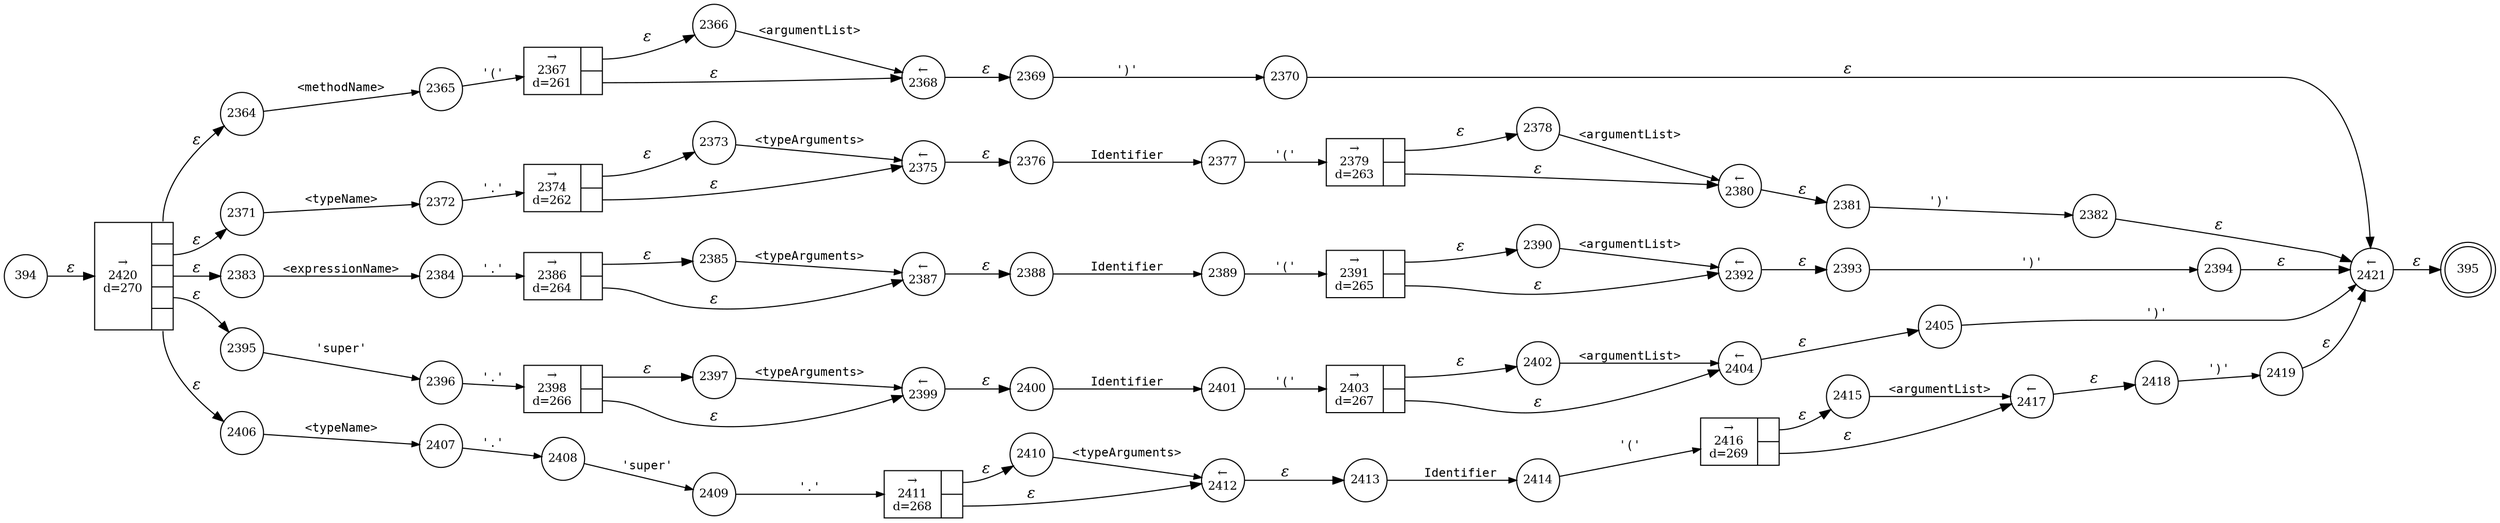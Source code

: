 digraph ATN {
rankdir=LR;
s395[fontsize=11, label="395", shape=doublecircle, fixedsize=true, width=.6];
s394[fontsize=11,label="394", shape=circle, fixedsize=true, width=.55, peripheries=1];
s2364[fontsize=11,label="2364", shape=circle, fixedsize=true, width=.55, peripheries=1];
s2365[fontsize=11,label="2365", shape=circle, fixedsize=true, width=.55, peripheries=1];
s2366[fontsize=11,label="2366", shape=circle, fixedsize=true, width=.55, peripheries=1];
s2367[fontsize=11,label="{&rarr;\n2367\nd=261|{<p0>|<p1>}}", shape=record, fixedsize=false, peripheries=1];
s2368[fontsize=11,label="&larr;\n2368", shape=circle, fixedsize=true, width=.55, peripheries=1];
s2369[fontsize=11,label="2369", shape=circle, fixedsize=true, width=.55, peripheries=1];
s2370[fontsize=11,label="2370", shape=circle, fixedsize=true, width=.55, peripheries=1];
s2371[fontsize=11,label="2371", shape=circle, fixedsize=true, width=.55, peripheries=1];
s2372[fontsize=11,label="2372", shape=circle, fixedsize=true, width=.55, peripheries=1];
s2373[fontsize=11,label="2373", shape=circle, fixedsize=true, width=.55, peripheries=1];
s2374[fontsize=11,label="{&rarr;\n2374\nd=262|{<p0>|<p1>}}", shape=record, fixedsize=false, peripheries=1];
s2375[fontsize=11,label="&larr;\n2375", shape=circle, fixedsize=true, width=.55, peripheries=1];
s2376[fontsize=11,label="2376", shape=circle, fixedsize=true, width=.55, peripheries=1];
s2377[fontsize=11,label="2377", shape=circle, fixedsize=true, width=.55, peripheries=1];
s2378[fontsize=11,label="2378", shape=circle, fixedsize=true, width=.55, peripheries=1];
s2379[fontsize=11,label="{&rarr;\n2379\nd=263|{<p0>|<p1>}}", shape=record, fixedsize=false, peripheries=1];
s2380[fontsize=11,label="&larr;\n2380", shape=circle, fixedsize=true, width=.55, peripheries=1];
s2381[fontsize=11,label="2381", shape=circle, fixedsize=true, width=.55, peripheries=1];
s2382[fontsize=11,label="2382", shape=circle, fixedsize=true, width=.55, peripheries=1];
s2383[fontsize=11,label="2383", shape=circle, fixedsize=true, width=.55, peripheries=1];
s2384[fontsize=11,label="2384", shape=circle, fixedsize=true, width=.55, peripheries=1];
s2385[fontsize=11,label="2385", shape=circle, fixedsize=true, width=.55, peripheries=1];
s2386[fontsize=11,label="{&rarr;\n2386\nd=264|{<p0>|<p1>}}", shape=record, fixedsize=false, peripheries=1];
s2387[fontsize=11,label="&larr;\n2387", shape=circle, fixedsize=true, width=.55, peripheries=1];
s2388[fontsize=11,label="2388", shape=circle, fixedsize=true, width=.55, peripheries=1];
s2389[fontsize=11,label="2389", shape=circle, fixedsize=true, width=.55, peripheries=1];
s2390[fontsize=11,label="2390", shape=circle, fixedsize=true, width=.55, peripheries=1];
s2391[fontsize=11,label="{&rarr;\n2391\nd=265|{<p0>|<p1>}}", shape=record, fixedsize=false, peripheries=1];
s2392[fontsize=11,label="&larr;\n2392", shape=circle, fixedsize=true, width=.55, peripheries=1];
s2393[fontsize=11,label="2393", shape=circle, fixedsize=true, width=.55, peripheries=1];
s2394[fontsize=11,label="2394", shape=circle, fixedsize=true, width=.55, peripheries=1];
s2395[fontsize=11,label="2395", shape=circle, fixedsize=true, width=.55, peripheries=1];
s2396[fontsize=11,label="2396", shape=circle, fixedsize=true, width=.55, peripheries=1];
s2397[fontsize=11,label="2397", shape=circle, fixedsize=true, width=.55, peripheries=1];
s2398[fontsize=11,label="{&rarr;\n2398\nd=266|{<p0>|<p1>}}", shape=record, fixedsize=false, peripheries=1];
s2399[fontsize=11,label="&larr;\n2399", shape=circle, fixedsize=true, width=.55, peripheries=1];
s2400[fontsize=11,label="2400", shape=circle, fixedsize=true, width=.55, peripheries=1];
s2401[fontsize=11,label="2401", shape=circle, fixedsize=true, width=.55, peripheries=1];
s2402[fontsize=11,label="2402", shape=circle, fixedsize=true, width=.55, peripheries=1];
s2403[fontsize=11,label="{&rarr;\n2403\nd=267|{<p0>|<p1>}}", shape=record, fixedsize=false, peripheries=1];
s2404[fontsize=11,label="&larr;\n2404", shape=circle, fixedsize=true, width=.55, peripheries=1];
s2405[fontsize=11,label="2405", shape=circle, fixedsize=true, width=.55, peripheries=1];
s2406[fontsize=11,label="2406", shape=circle, fixedsize=true, width=.55, peripheries=1];
s2407[fontsize=11,label="2407", shape=circle, fixedsize=true, width=.55, peripheries=1];
s2408[fontsize=11,label="2408", shape=circle, fixedsize=true, width=.55, peripheries=1];
s2409[fontsize=11,label="2409", shape=circle, fixedsize=true, width=.55, peripheries=1];
s2410[fontsize=11,label="2410", shape=circle, fixedsize=true, width=.55, peripheries=1];
s2411[fontsize=11,label="{&rarr;\n2411\nd=268|{<p0>|<p1>}}", shape=record, fixedsize=false, peripheries=1];
s2412[fontsize=11,label="&larr;\n2412", shape=circle, fixedsize=true, width=.55, peripheries=1];
s2413[fontsize=11,label="2413", shape=circle, fixedsize=true, width=.55, peripheries=1];
s2414[fontsize=11,label="2414", shape=circle, fixedsize=true, width=.55, peripheries=1];
s2415[fontsize=11,label="2415", shape=circle, fixedsize=true, width=.55, peripheries=1];
s2416[fontsize=11,label="{&rarr;\n2416\nd=269|{<p0>|<p1>}}", shape=record, fixedsize=false, peripheries=1];
s2417[fontsize=11,label="&larr;\n2417", shape=circle, fixedsize=true, width=.55, peripheries=1];
s2418[fontsize=11,label="2418", shape=circle, fixedsize=true, width=.55, peripheries=1];
s2419[fontsize=11,label="2419", shape=circle, fixedsize=true, width=.55, peripheries=1];
s2420[fontsize=11,label="{&rarr;\n2420\nd=270|{<p0>|<p1>|<p2>|<p3>|<p4>}}", shape=record, fixedsize=false, peripheries=1];
s2421[fontsize=11,label="&larr;\n2421", shape=circle, fixedsize=true, width=.55, peripheries=1];
s394 -> s2420 [fontname="Times-Italic", label="&epsilon;"];
s2420:p0 -> s2364 [fontname="Times-Italic", label="&epsilon;"];
s2420:p1 -> s2371 [fontname="Times-Italic", label="&epsilon;"];
s2420:p2 -> s2383 [fontname="Times-Italic", label="&epsilon;"];
s2420:p3 -> s2395 [fontname="Times-Italic", label="&epsilon;"];
s2420:p4 -> s2406 [fontname="Times-Italic", label="&epsilon;"];
s2364 -> s2365 [fontsize=11, fontname="Courier", arrowsize=.7, label = "<methodName>", arrowhead = normal];
s2371 -> s2372 [fontsize=11, fontname="Courier", arrowsize=.7, label = "<typeName>", arrowhead = normal];
s2383 -> s2384 [fontsize=11, fontname="Courier", arrowsize=.7, label = "<expressionName>", arrowhead = normal];
s2395 -> s2396 [fontsize=11, fontname="Courier", arrowsize=.7, label = "'super'", arrowhead = normal];
s2406 -> s2407 [fontsize=11, fontname="Courier", arrowsize=.7, label = "<typeName>", arrowhead = normal];
s2365 -> s2367 [fontsize=11, fontname="Courier", arrowsize=.7, label = "'('", arrowhead = normal];
s2372 -> s2374 [fontsize=11, fontname="Courier", arrowsize=.7, label = "'.'", arrowhead = normal];
s2384 -> s2386 [fontsize=11, fontname="Courier", arrowsize=.7, label = "'.'", arrowhead = normal];
s2396 -> s2398 [fontsize=11, fontname="Courier", arrowsize=.7, label = "'.'", arrowhead = normal];
s2407 -> s2408 [fontsize=11, fontname="Courier", arrowsize=.7, label = "'.'", arrowhead = normal];
s2367:p0 -> s2366 [fontname="Times-Italic", label="&epsilon;"];
s2367:p1 -> s2368 [fontname="Times-Italic", label="&epsilon;"];
s2374:p0 -> s2373 [fontname="Times-Italic", label="&epsilon;"];
s2374:p1 -> s2375 [fontname="Times-Italic", label="&epsilon;"];
s2386:p0 -> s2385 [fontname="Times-Italic", label="&epsilon;"];
s2386:p1 -> s2387 [fontname="Times-Italic", label="&epsilon;"];
s2398:p0 -> s2397 [fontname="Times-Italic", label="&epsilon;"];
s2398:p1 -> s2399 [fontname="Times-Italic", label="&epsilon;"];
s2408 -> s2409 [fontsize=11, fontname="Courier", arrowsize=.7, label = "'super'", arrowhead = normal];
s2366 -> s2368 [fontsize=11, fontname="Courier", arrowsize=.7, label = "<argumentList>", arrowhead = normal];
s2368 -> s2369 [fontname="Times-Italic", label="&epsilon;"];
s2373 -> s2375 [fontsize=11, fontname="Courier", arrowsize=.7, label = "<typeArguments>", arrowhead = normal];
s2375 -> s2376 [fontname="Times-Italic", label="&epsilon;"];
s2385 -> s2387 [fontsize=11, fontname="Courier", arrowsize=.7, label = "<typeArguments>", arrowhead = normal];
s2387 -> s2388 [fontname="Times-Italic", label="&epsilon;"];
s2397 -> s2399 [fontsize=11, fontname="Courier", arrowsize=.7, label = "<typeArguments>", arrowhead = normal];
s2399 -> s2400 [fontname="Times-Italic", label="&epsilon;"];
s2409 -> s2411 [fontsize=11, fontname="Courier", arrowsize=.7, label = "'.'", arrowhead = normal];
s2369 -> s2370 [fontsize=11, fontname="Courier", arrowsize=.7, label = "')'", arrowhead = normal];
s2376 -> s2377 [fontsize=11, fontname="Courier", arrowsize=.7, label = "Identifier", arrowhead = normal];
s2388 -> s2389 [fontsize=11, fontname="Courier", arrowsize=.7, label = "Identifier", arrowhead = normal];
s2400 -> s2401 [fontsize=11, fontname="Courier", arrowsize=.7, label = "Identifier", arrowhead = normal];
s2411:p0 -> s2410 [fontname="Times-Italic", label="&epsilon;"];
s2411:p1 -> s2412 [fontname="Times-Italic", label="&epsilon;"];
s2370 -> s2421 [fontname="Times-Italic", label="&epsilon;"];
s2377 -> s2379 [fontsize=11, fontname="Courier", arrowsize=.7, label = "'('", arrowhead = normal];
s2389 -> s2391 [fontsize=11, fontname="Courier", arrowsize=.7, label = "'('", arrowhead = normal];
s2401 -> s2403 [fontsize=11, fontname="Courier", arrowsize=.7, label = "'('", arrowhead = normal];
s2410 -> s2412 [fontsize=11, fontname="Courier", arrowsize=.7, label = "<typeArguments>", arrowhead = normal];
s2412 -> s2413 [fontname="Times-Italic", label="&epsilon;"];
s2421 -> s395 [fontname="Times-Italic", label="&epsilon;"];
s2379:p0 -> s2378 [fontname="Times-Italic", label="&epsilon;"];
s2379:p1 -> s2380 [fontname="Times-Italic", label="&epsilon;"];
s2391:p0 -> s2390 [fontname="Times-Italic", label="&epsilon;"];
s2391:p1 -> s2392 [fontname="Times-Italic", label="&epsilon;"];
s2403:p0 -> s2402 [fontname="Times-Italic", label="&epsilon;"];
s2403:p1 -> s2404 [fontname="Times-Italic", label="&epsilon;"];
s2413 -> s2414 [fontsize=11, fontname="Courier", arrowsize=.7, label = "Identifier", arrowhead = normal];
s2378 -> s2380 [fontsize=11, fontname="Courier", arrowsize=.7, label = "<argumentList>", arrowhead = normal];
s2380 -> s2381 [fontname="Times-Italic", label="&epsilon;"];
s2390 -> s2392 [fontsize=11, fontname="Courier", arrowsize=.7, label = "<argumentList>", arrowhead = normal];
s2392 -> s2393 [fontname="Times-Italic", label="&epsilon;"];
s2402 -> s2404 [fontsize=11, fontname="Courier", arrowsize=.7, label = "<argumentList>", arrowhead = normal];
s2404 -> s2405 [fontname="Times-Italic", label="&epsilon;"];
s2414 -> s2416 [fontsize=11, fontname="Courier", arrowsize=.7, label = "'('", arrowhead = normal];
s2381 -> s2382 [fontsize=11, fontname="Courier", arrowsize=.7, label = "')'", arrowhead = normal];
s2393 -> s2394 [fontsize=11, fontname="Courier", arrowsize=.7, label = "')'", arrowhead = normal];
s2405 -> s2421 [fontsize=11, fontname="Courier", arrowsize=.7, label = "')'", arrowhead = normal];
s2416:p0 -> s2415 [fontname="Times-Italic", label="&epsilon;"];
s2416:p1 -> s2417 [fontname="Times-Italic", label="&epsilon;"];
s2382 -> s2421 [fontname="Times-Italic", label="&epsilon;"];
s2394 -> s2421 [fontname="Times-Italic", label="&epsilon;"];
s2415 -> s2417 [fontsize=11, fontname="Courier", arrowsize=.7, label = "<argumentList>", arrowhead = normal];
s2417 -> s2418 [fontname="Times-Italic", label="&epsilon;"];
s2418 -> s2419 [fontsize=11, fontname="Courier", arrowsize=.7, label = "')'", arrowhead = normal];
s2419 -> s2421 [fontname="Times-Italic", label="&epsilon;"];
}
